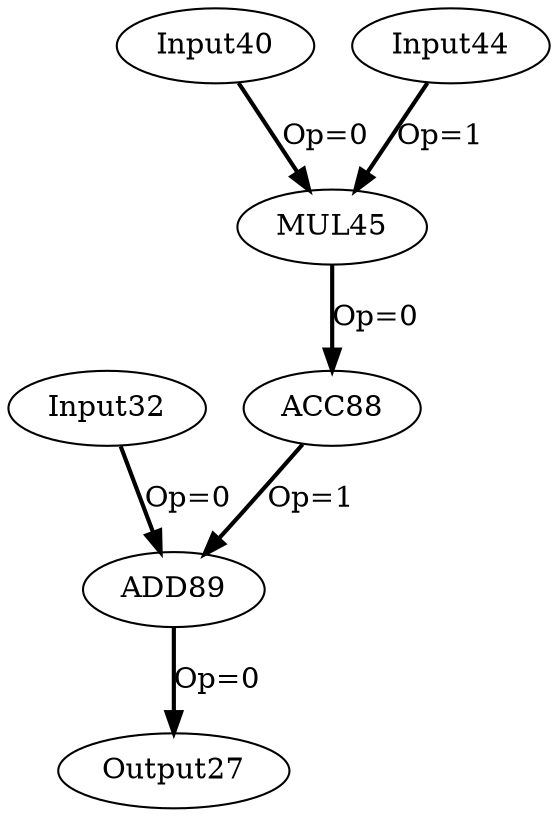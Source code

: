 Digraph G {
Output27[opcode=Output, ref_name="arg2", size="24", offset="0, 0", pattern="0, 3, 4, 3, 4, 2"];
Input32[opcode=Input, ref_name="arg2", size="24", offset="0, 0", pattern="0, 3, 4, 3, 4, 2"];
Input40[opcode=Input, ref_name="arg", size="24", offset="0, 0", pattern="4, 3, -8, 3, 4, 2"];
Input44[opcode=Input, ref_name="arg1", size="36", offset="0, 0", pattern="12, 3, -20, 3, -32, 2"];
MUL45[opcode=MUL];
ACC88[opcode=ACC, acc_params="0, 3, 1, 6", acc_first=1];
ADD89[opcode=ADD];
Input40 -> MUL45[operand = 0 ,color = black, style = bold, label = "Op=0"];
Input44 -> MUL45[operand = 1 ,color = black, style = bold, label = "Op=1"];
MUL45 -> ACC88[operand = 0 ,color = black, style = bold, label = "Op=0"];
ADD89 -> Output27[operand = 0 ,color = black, style = bold, label = "Op=0"];
Input32 -> ADD89[operand = 0 ,color = black, style = bold, label = "Op=0"];
ACC88 -> ADD89[operand = 1 ,color = black, style = bold, label = "Op=1"];
}
